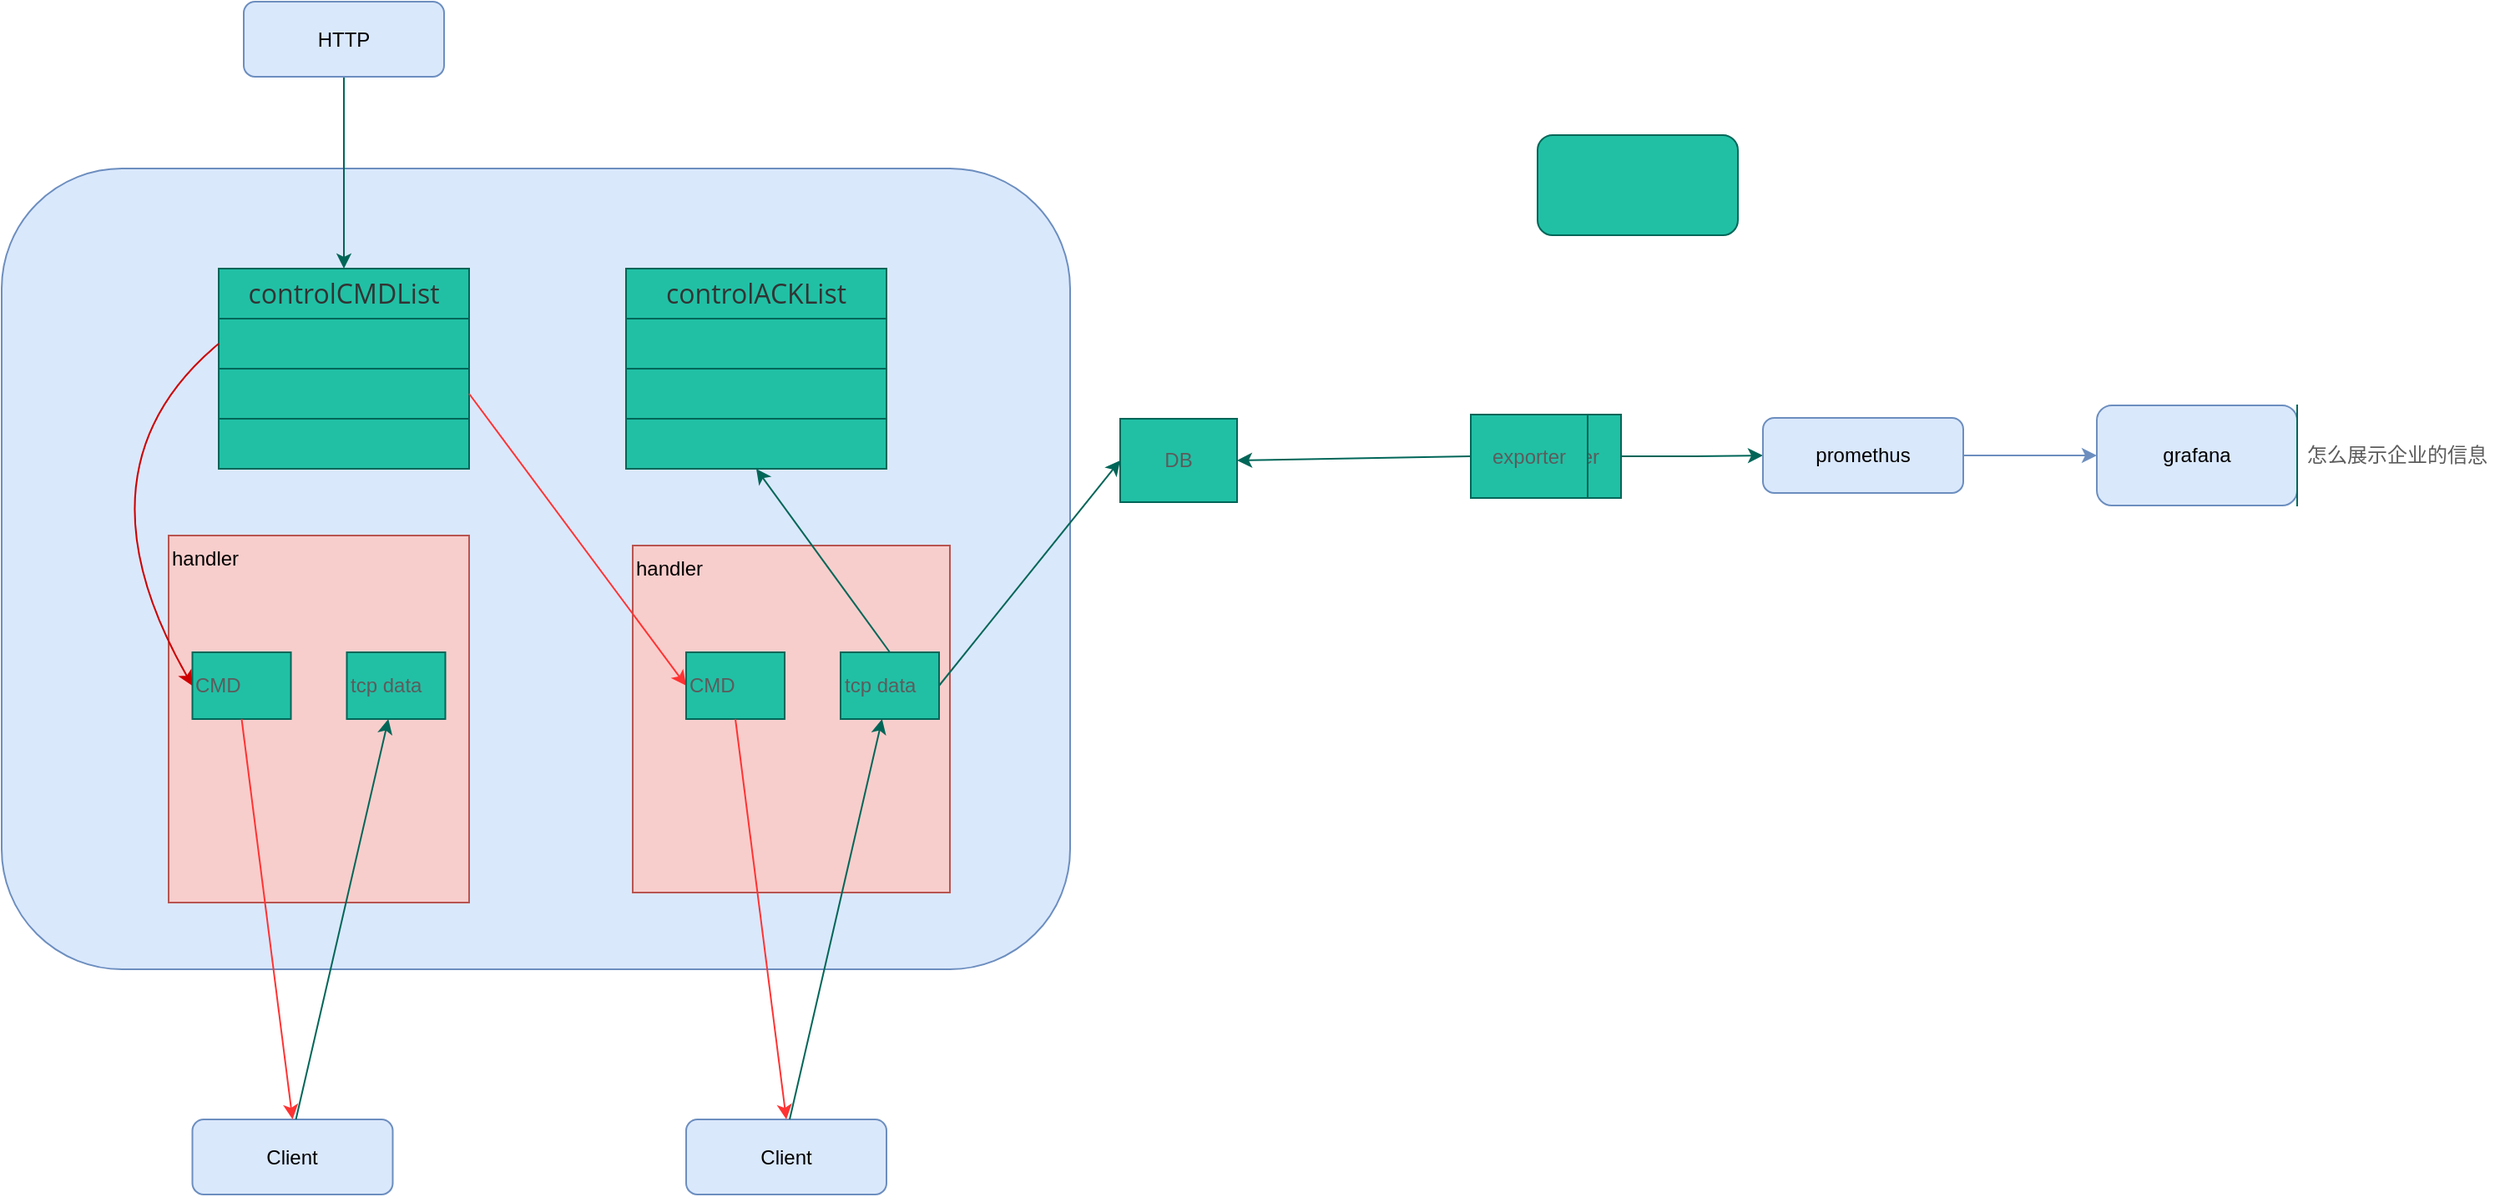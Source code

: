 <mxfile version="14.3.1" type="github" pages="2">
  <diagram id="A7pjQaFryr8MqwQNL_dq" name="第 2 页">
    <mxGraphModel dx="1301" dy="1742" grid="1" gridSize="10" guides="1" tooltips="1" connect="1" arrows="1" fold="1" page="1" pageScale="1" pageWidth="827" pageHeight="1169" math="1" shadow="0">
      <root>
        <mxCell id="7_zo0wilEMwGahoh7ebq-0" />
        <mxCell id="7_zo0wilEMwGahoh7ebq-1" parent="7_zo0wilEMwGahoh7ebq-0" />
        <mxCell id="z3tSPEcf5R6tPnchSYiB-5" value="" style="rounded=1;whiteSpace=wrap;html=1;fillColor=#dae8fc;strokeColor=#6c8ebf;" parent="7_zo0wilEMwGahoh7ebq-1" vertex="1">
          <mxGeometry x="40" y="80" width="640" height="480" as="geometry" />
        </mxCell>
        <mxCell id="z3tSPEcf5R6tPnchSYiB-0" value="handler" style="rounded=0;whiteSpace=wrap;html=1;fillColor=#f8cecc;strokeColor=#b85450;align=left;verticalAlign=top;" parent="7_zo0wilEMwGahoh7ebq-1" vertex="1">
          <mxGeometry x="140" y="300" width="180" height="220" as="geometry" />
        </mxCell>
        <mxCell id="z3tSPEcf5R6tPnchSYiB-4" value="" style="edgeStyle=orthogonalEdgeStyle;rounded=0;orthogonalLoop=1;jettySize=auto;html=1;strokeColor=#006658;fontColor=#5C5C5C;exitX=1;exitY=0.5;exitDx=0;exitDy=0;" parent="7_zo0wilEMwGahoh7ebq-1" source="LXmgjdq0Pluga5Q0IuRp-15" target="z3tSPEcf5R6tPnchSYiB-3" edge="1">
          <mxGeometry relative="1" as="geometry" />
        </mxCell>
        <mxCell id="LXmgjdq0Pluga5Q0IuRp-9" value="" style="edgeStyle=orthogonalEdgeStyle;curved=1;sketch=0;orthogonalLoop=1;jettySize=auto;html=1;strokeColor=#6c8ebf;fillColor=#dae8fc;fontColor=#5C5C5C;" parent="7_zo0wilEMwGahoh7ebq-1" source="z3tSPEcf5R6tPnchSYiB-3" target="LXmgjdq0Pluga5Q0IuRp-8" edge="1">
          <mxGeometry relative="1" as="geometry" />
        </mxCell>
        <mxCell id="z3tSPEcf5R6tPnchSYiB-3" value="promethus" style="rounded=1;whiteSpace=wrap;html=1;fillColor=#dae8fc;strokeColor=#6c8ebf;" parent="7_zo0wilEMwGahoh7ebq-1" vertex="1">
          <mxGeometry x="1095" y="229.5" width="120" height="45" as="geometry" />
        </mxCell>
        <mxCell id="z3tSPEcf5R6tPnchSYiB-6" value="DB" style="rounded=0;whiteSpace=wrap;html=1;fillColor=#21C0A5;strokeColor=#006658;fontColor=#5C5C5C;" parent="7_zo0wilEMwGahoh7ebq-1" vertex="1">
          <mxGeometry x="710" y="230" width="70" height="50" as="geometry" />
        </mxCell>
        <mxCell id="8bQkOlgO8Tk98eXD9wkQ-15" value="" style="group" parent="7_zo0wilEMwGahoh7ebq-1" vertex="1" connectable="0">
          <mxGeometry x="414" y="140" width="156" height="120" as="geometry" />
        </mxCell>
        <mxCell id="8bQkOlgO8Tk98eXD9wkQ-3" value="&lt;span style=&quot;color: rgb(51, 51, 51); font-family: &amp;quot;open sans&amp;quot;, &amp;quot;clear sans&amp;quot;, &amp;quot;helvetica neue&amp;quot;, &amp;quot;helvetica&amp;quot;, &amp;quot;arial&amp;quot;, sans-serif; font-size: 16px; font-style: normal; font-weight: 400; letter-spacing: normal; text-indent: 0px; text-transform: none; word-spacing: 0px; display: inline; float: none;&quot;&gt;controlACKList&lt;/span&gt;" style="rounded=0;whiteSpace=wrap;html=1;sketch=0;strokeColor=#006658;fillColor=#21C0A5;fontColor=#5C5C5C;labelBackgroundColor=none;" parent="8bQkOlgO8Tk98eXD9wkQ-15" vertex="1">
          <mxGeometry width="156" height="30" as="geometry" />
        </mxCell>
        <mxCell id="8bQkOlgO8Tk98eXD9wkQ-10" value="" style="rounded=0;whiteSpace=wrap;html=1;sketch=0;strokeColor=#006658;fillColor=#21C0A5;fontColor=#5C5C5C;labelBackgroundColor=none;" parent="8bQkOlgO8Tk98eXD9wkQ-15" vertex="1">
          <mxGeometry y="30" width="156" height="30" as="geometry" />
        </mxCell>
        <mxCell id="8bQkOlgO8Tk98eXD9wkQ-12" value="" style="rounded=0;whiteSpace=wrap;html=1;sketch=0;strokeColor=#006658;fillColor=#21C0A5;fontColor=#5C5C5C;labelBackgroundColor=none;" parent="8bQkOlgO8Tk98eXD9wkQ-15" vertex="1">
          <mxGeometry y="60" width="156" height="30" as="geometry" />
        </mxCell>
        <mxCell id="8bQkOlgO8Tk98eXD9wkQ-13" value="" style="rounded=0;whiteSpace=wrap;html=1;sketch=0;strokeColor=#006658;fillColor=#21C0A5;fontColor=#5C5C5C;labelBackgroundColor=none;" parent="8bQkOlgO8Tk98eXD9wkQ-15" vertex="1">
          <mxGeometry y="90" width="156" height="30" as="geometry" />
        </mxCell>
        <mxCell id="8bQkOlgO8Tk98eXD9wkQ-16" value="" style="group" parent="7_zo0wilEMwGahoh7ebq-1" vertex="1" connectable="0">
          <mxGeometry x="170" y="140" width="150" height="120" as="geometry" />
        </mxCell>
        <mxCell id="8bQkOlgO8Tk98eXD9wkQ-1" value="&lt;span style=&quot;color: rgb(51, 51, 51); font-family: &amp;quot;open sans&amp;quot;, &amp;quot;clear sans&amp;quot;, &amp;quot;helvetica neue&amp;quot;, &amp;quot;helvetica&amp;quot;, &amp;quot;arial&amp;quot;, sans-serif; font-size: 16px; font-style: normal; font-weight: 400; letter-spacing: normal; text-indent: 0px; text-transform: none; word-spacing: 0px; display: inline; float: none;&quot;&gt;controlCMDList&lt;/span&gt;" style="rounded=0;whiteSpace=wrap;html=1;sketch=0;strokeColor=#006658;fillColor=#21C0A5;fontColor=#5C5C5C;labelBackgroundColor=none;" parent="8bQkOlgO8Tk98eXD9wkQ-16" vertex="1">
          <mxGeometry width="150" height="30" as="geometry" />
        </mxCell>
        <mxCell id="8bQkOlgO8Tk98eXD9wkQ-6" value="" style="rounded=0;whiteSpace=wrap;html=1;sketch=0;strokeColor=#006658;fillColor=#21C0A5;fontColor=#5C5C5C;labelBackgroundColor=none;" parent="8bQkOlgO8Tk98eXD9wkQ-16" vertex="1">
          <mxGeometry y="30" width="150" height="30" as="geometry" />
        </mxCell>
        <mxCell id="8bQkOlgO8Tk98eXD9wkQ-7" value="" style="rounded=0;whiteSpace=wrap;html=1;sketch=0;strokeColor=#006658;fillColor=#21C0A5;fontColor=#5C5C5C;labelBackgroundColor=none;" parent="8bQkOlgO8Tk98eXD9wkQ-16" vertex="1">
          <mxGeometry y="60" width="150" height="30" as="geometry" />
        </mxCell>
        <mxCell id="8bQkOlgO8Tk98eXD9wkQ-8" value="" style="rounded=0;whiteSpace=wrap;html=1;sketch=0;strokeColor=#006658;fillColor=#21C0A5;fontColor=#5C5C5C;labelBackgroundColor=none;" parent="8bQkOlgO8Tk98eXD9wkQ-16" vertex="1">
          <mxGeometry y="90" width="150" height="30" as="geometry" />
        </mxCell>
        <mxCell id="8bQkOlgO8Tk98eXD9wkQ-17" value="handler" style="rounded=0;whiteSpace=wrap;html=1;fillColor=#f8cecc;strokeColor=#b85450;align=left;verticalAlign=top;" parent="7_zo0wilEMwGahoh7ebq-1" vertex="1">
          <mxGeometry x="418" y="306" width="190" height="208" as="geometry" />
        </mxCell>
        <mxCell id="8bQkOlgO8Tk98eXD9wkQ-19" style="edgeStyle=orthogonalEdgeStyle;curved=0;rounded=1;sketch=0;orthogonalLoop=1;jettySize=auto;html=1;strokeColor=#006658;fillColor=#21C0A5;fontColor=#5C5C5C;" parent="7_zo0wilEMwGahoh7ebq-1" source="8bQkOlgO8Tk98eXD9wkQ-18" target="8bQkOlgO8Tk98eXD9wkQ-1" edge="1">
          <mxGeometry relative="1" as="geometry" />
        </mxCell>
        <mxCell id="8bQkOlgO8Tk98eXD9wkQ-18" value="HTTP" style="rounded=1;whiteSpace=wrap;html=1;fillColor=#dae8fc;strokeColor=#6c8ebf;" parent="7_zo0wilEMwGahoh7ebq-1" vertex="1">
          <mxGeometry x="185" y="-20" width="120" height="45" as="geometry" />
        </mxCell>
        <mxCell id="8bQkOlgO8Tk98eXD9wkQ-20" value="" style="endArrow=classic;html=1;fillColor=#21C0A5;fontColor=#5C5C5C;exitX=0;exitY=0.5;exitDx=0;exitDy=0;entryX=0;entryY=0.5;entryDx=0;entryDy=0;curved=1;strokeColor=#CC0000;" parent="7_zo0wilEMwGahoh7ebq-1" source="8bQkOlgO8Tk98eXD9wkQ-6" target="LXmgjdq0Pluga5Q0IuRp-0" edge="1">
          <mxGeometry width="50" height="50" relative="1" as="geometry">
            <mxPoint x="160" y="210" as="sourcePoint" />
            <mxPoint x="210" y="160" as="targetPoint" />
            <Array as="points">
              <mxPoint x="80" y="260" />
            </Array>
          </mxGeometry>
        </mxCell>
        <mxCell id="8bQkOlgO8Tk98eXD9wkQ-21" value="" style="endArrow=classic;html=1;fillColor=#21C0A5;fontColor=#5C5C5C;entryX=0;entryY=0.25;entryDx=0;entryDy=0;exitX=1;exitY=0.75;exitDx=0;exitDy=0;curved=1;strokeColor=none;" parent="7_zo0wilEMwGahoh7ebq-1" source="8bQkOlgO8Tk98eXD9wkQ-7" target="8bQkOlgO8Tk98eXD9wkQ-17" edge="1">
          <mxGeometry width="50" height="50" relative="1" as="geometry">
            <mxPoint x="180" y="195" as="sourcePoint" />
            <mxPoint x="150" y="365" as="targetPoint" />
            <Array as="points">
              <mxPoint x="90" y="270" />
              <mxPoint x="360" y="240" />
              <mxPoint x="360" y="260" />
              <mxPoint x="380" y="280" />
            </Array>
          </mxGeometry>
        </mxCell>
        <mxCell id="8bQkOlgO8Tk98eXD9wkQ-22" value="" style="endArrow=classic;html=1;fillColor=#21C0A5;fontColor=#5C5C5C;exitX=1;exitY=0.5;exitDx=0;exitDy=0;entryX=0;entryY=0.5;entryDx=0;entryDy=0;strokeColor=#FF3333;" parent="7_zo0wilEMwGahoh7ebq-1" source="8bQkOlgO8Tk98eXD9wkQ-7" target="8bQkOlgO8Tk98eXD9wkQ-23" edge="1">
          <mxGeometry width="50" height="50" relative="1" as="geometry">
            <mxPoint x="530" y="280" as="sourcePoint" />
            <mxPoint x="420" y="360" as="targetPoint" />
          </mxGeometry>
        </mxCell>
        <mxCell id="8bQkOlgO8Tk98eXD9wkQ-23" value="CMD" style="rounded=0;whiteSpace=wrap;html=1;labelBackgroundColor=none;sketch=0;strokeColor=#006658;fillColor=#21C0A5;fontColor=#5C5C5C;align=left;" parent="7_zo0wilEMwGahoh7ebq-1" vertex="1">
          <mxGeometry x="450" y="370" width="59" height="40" as="geometry" />
        </mxCell>
        <mxCell id="8bQkOlgO8Tk98eXD9wkQ-24" value="tcp data" style="rounded=0;whiteSpace=wrap;html=1;labelBackgroundColor=none;sketch=0;strokeColor=#006658;fillColor=#21C0A5;fontColor=#5C5C5C;align=left;" parent="7_zo0wilEMwGahoh7ebq-1" vertex="1">
          <mxGeometry x="542.5" y="370" width="59" height="40" as="geometry" />
        </mxCell>
        <mxCell id="8bQkOlgO8Tk98eXD9wkQ-25" value="Client" style="rounded=1;whiteSpace=wrap;html=1;fillColor=#dae8fc;strokeColor=#6c8ebf;" parent="7_zo0wilEMwGahoh7ebq-1" vertex="1">
          <mxGeometry x="450" y="650" width="120" height="45" as="geometry" />
        </mxCell>
        <mxCell id="8bQkOlgO8Tk98eXD9wkQ-26" value="" style="endArrow=classic;html=1;strokeColor=#006658;fillColor=#21C0A5;fontColor=#5C5C5C;exitX=0.5;exitY=0;exitDx=0;exitDy=0;" parent="7_zo0wilEMwGahoh7ebq-1" target="8bQkOlgO8Tk98eXD9wkQ-24" edge="1">
          <mxGeometry width="50" height="50" relative="1" as="geometry">
            <mxPoint x="512" y="650" as="sourcePoint" />
            <mxPoint x="515" y="450" as="targetPoint" />
          </mxGeometry>
        </mxCell>
        <mxCell id="8bQkOlgO8Tk98eXD9wkQ-27" value="" style="endArrow=classic;html=1;strokeColor=#006658;fillColor=#21C0A5;fontColor=#5C5C5C;exitX=1;exitY=0.5;exitDx=0;exitDy=0;entryX=0;entryY=0.5;entryDx=0;entryDy=0;" parent="7_zo0wilEMwGahoh7ebq-1" source="8bQkOlgO8Tk98eXD9wkQ-24" target="z3tSPEcf5R6tPnchSYiB-6" edge="1">
          <mxGeometry width="50" height="50" relative="1" as="geometry">
            <mxPoint x="680" y="550" as="sourcePoint" />
            <mxPoint x="730" y="500" as="targetPoint" />
          </mxGeometry>
        </mxCell>
        <mxCell id="8bQkOlgO8Tk98eXD9wkQ-28" value="" style="endArrow=classic;html=1;fillColor=#21C0A5;fontColor=#5C5C5C;exitX=0.5;exitY=1;exitDx=0;exitDy=0;entryX=0.5;entryY=0;entryDx=0;entryDy=0;strokeColor=#FF3333;" parent="7_zo0wilEMwGahoh7ebq-1" source="8bQkOlgO8Tk98eXD9wkQ-23" target="8bQkOlgO8Tk98eXD9wkQ-25" edge="1">
          <mxGeometry width="50" height="50" relative="1" as="geometry">
            <mxPoint x="330" y="225" as="sourcePoint" />
            <mxPoint x="460" y="400" as="targetPoint" />
          </mxGeometry>
        </mxCell>
        <mxCell id="8bQkOlgO8Tk98eXD9wkQ-29" value="" style="endArrow=classic;html=1;strokeColor=#006658;fillColor=#21C0A5;fontColor=#5C5C5C;exitX=0.5;exitY=0;exitDx=0;exitDy=0;entryX=0.5;entryY=1;entryDx=0;entryDy=0;" parent="7_zo0wilEMwGahoh7ebq-1" source="8bQkOlgO8Tk98eXD9wkQ-24" target="8bQkOlgO8Tk98eXD9wkQ-13" edge="1">
          <mxGeometry width="50" height="50" relative="1" as="geometry">
            <mxPoint x="611.5" y="400" as="sourcePoint" />
            <mxPoint x="820" y="280" as="targetPoint" />
          </mxGeometry>
        </mxCell>
        <mxCell id="LXmgjdq0Pluga5Q0IuRp-0" value="CMD" style="rounded=0;whiteSpace=wrap;html=1;labelBackgroundColor=none;sketch=0;strokeColor=#006658;fillColor=#21C0A5;fontColor=#5C5C5C;align=left;" parent="7_zo0wilEMwGahoh7ebq-1" vertex="1">
          <mxGeometry x="154.25" y="370" width="59" height="40" as="geometry" />
        </mxCell>
        <mxCell id="LXmgjdq0Pluga5Q0IuRp-1" value="tcp data" style="rounded=0;whiteSpace=wrap;html=1;labelBackgroundColor=none;sketch=0;strokeColor=#006658;fillColor=#21C0A5;fontColor=#5C5C5C;align=left;" parent="7_zo0wilEMwGahoh7ebq-1" vertex="1">
          <mxGeometry x="246.75" y="370" width="59" height="40" as="geometry" />
        </mxCell>
        <mxCell id="LXmgjdq0Pluga5Q0IuRp-2" value="Client" style="rounded=1;whiteSpace=wrap;html=1;fillColor=#dae8fc;strokeColor=#6c8ebf;" parent="7_zo0wilEMwGahoh7ebq-1" vertex="1">
          <mxGeometry x="154.25" y="650" width="120" height="45" as="geometry" />
        </mxCell>
        <mxCell id="LXmgjdq0Pluga5Q0IuRp-3" value="" style="endArrow=classic;html=1;strokeColor=#006658;fillColor=#21C0A5;fontColor=#5C5C5C;exitX=0.5;exitY=0;exitDx=0;exitDy=0;" parent="7_zo0wilEMwGahoh7ebq-1" target="LXmgjdq0Pluga5Q0IuRp-1" edge="1">
          <mxGeometry width="50" height="50" relative="1" as="geometry">
            <mxPoint x="216.25" y="650" as="sourcePoint" />
            <mxPoint x="219.25" y="450" as="targetPoint" />
          </mxGeometry>
        </mxCell>
        <mxCell id="LXmgjdq0Pluga5Q0IuRp-4" value="" style="endArrow=classic;html=1;fillColor=#21C0A5;fontColor=#5C5C5C;exitX=0.5;exitY=1;exitDx=0;exitDy=0;entryX=0.5;entryY=0;entryDx=0;entryDy=0;strokeColor=#FF3333;" parent="7_zo0wilEMwGahoh7ebq-1" source="LXmgjdq0Pluga5Q0IuRp-0" target="LXmgjdq0Pluga5Q0IuRp-2" edge="1">
          <mxGeometry width="50" height="50" relative="1" as="geometry">
            <mxPoint x="34.25" y="225" as="sourcePoint" />
            <mxPoint x="164.25" y="400" as="targetPoint" />
          </mxGeometry>
        </mxCell>
        <mxCell id="LXmgjdq0Pluga5Q0IuRp-6" value="" style="rounded=1;whiteSpace=wrap;html=1;labelBackgroundColor=none;sketch=0;strokeColor=#006658;fillColor=#21C0A5;fontColor=#5C5C5C;align=left;" parent="7_zo0wilEMwGahoh7ebq-1" vertex="1">
          <mxGeometry x="960" y="60" width="120" height="60" as="geometry" />
        </mxCell>
        <mxCell id="LXmgjdq0Pluga5Q0IuRp-8" value="grafana" style="whiteSpace=wrap;html=1;rounded=1;strokeColor=#6c8ebf;fillColor=#dae8fc;" parent="7_zo0wilEMwGahoh7ebq-1" vertex="1">
          <mxGeometry x="1295" y="222" width="120" height="60" as="geometry" />
        </mxCell>
        <mxCell id="LXmgjdq0Pluga5Q0IuRp-14" value="怎么展示企业的信息" style="shape=partialRectangle;whiteSpace=wrap;html=1;right=0;top=0;bottom=0;fillColor=none;routingCenterX=-0.5;rounded=0;labelBackgroundColor=none;sketch=0;strokeColor=#006658;fontColor=#5C5C5C;align=center;" parent="7_zo0wilEMwGahoh7ebq-1" vertex="1">
          <mxGeometry x="1415" y="222" width="120" height="60" as="geometry" />
        </mxCell>
        <mxCell id="LXmgjdq0Pluga5Q0IuRp-15" value="exporter" style="rounded=0;whiteSpace=wrap;html=1;fillColor=#21C0A5;strokeColor=#006658;fontColor=#5C5C5C;" parent="7_zo0wilEMwGahoh7ebq-1" vertex="1">
          <mxGeometry x="940" y="227.5" width="70" height="50" as="geometry" />
        </mxCell>
        <mxCell id="fnWN1IXqpGysutspdQGa-0" value="exporter" style="rounded=0;whiteSpace=wrap;html=1;fillColor=#21C0A5;strokeColor=#006658;fontColor=#5C5C5C;" vertex="1" parent="7_zo0wilEMwGahoh7ebq-1">
          <mxGeometry x="920" y="227.5" width="70" height="50" as="geometry" />
        </mxCell>
        <mxCell id="fnWN1IXqpGysutspdQGa-3" value="" style="endArrow=classic;html=1;strokeColor=#006658;fillColor=#21C0A5;fontColor=#5C5C5C;exitX=0;exitY=0.5;exitDx=0;exitDy=0;entryX=1;entryY=0.5;entryDx=0;entryDy=0;" edge="1" parent="7_zo0wilEMwGahoh7ebq-1" source="fnWN1IXqpGysutspdQGa-0" target="z3tSPEcf5R6tPnchSYiB-6">
          <mxGeometry width="50" height="50" relative="1" as="geometry">
            <mxPoint x="611.5" y="400" as="sourcePoint" />
            <mxPoint x="720.0" y="265" as="targetPoint" />
          </mxGeometry>
        </mxCell>
      </root>
    </mxGraphModel>
  </diagram>
  <diagram id="GviNC3OnqdcRVYMmH6Zq" name="第 3 页">
    <mxGraphModel dx="1350" dy="775" grid="1" gridSize="10" guides="1" tooltips="1" connect="1" arrows="1" fold="1" page="1" pageScale="1" pageWidth="827" pageHeight="1169" math="0" shadow="0">
      <root>
        <mxCell id="vHVDVvCEBq_Qjfjckl4d-0" />
        <mxCell id="vHVDVvCEBq_Qjfjckl4d-1" parent="vHVDVvCEBq_Qjfjckl4d-0" />
      </root>
    </mxGraphModel>
  </diagram>
</mxfile>
